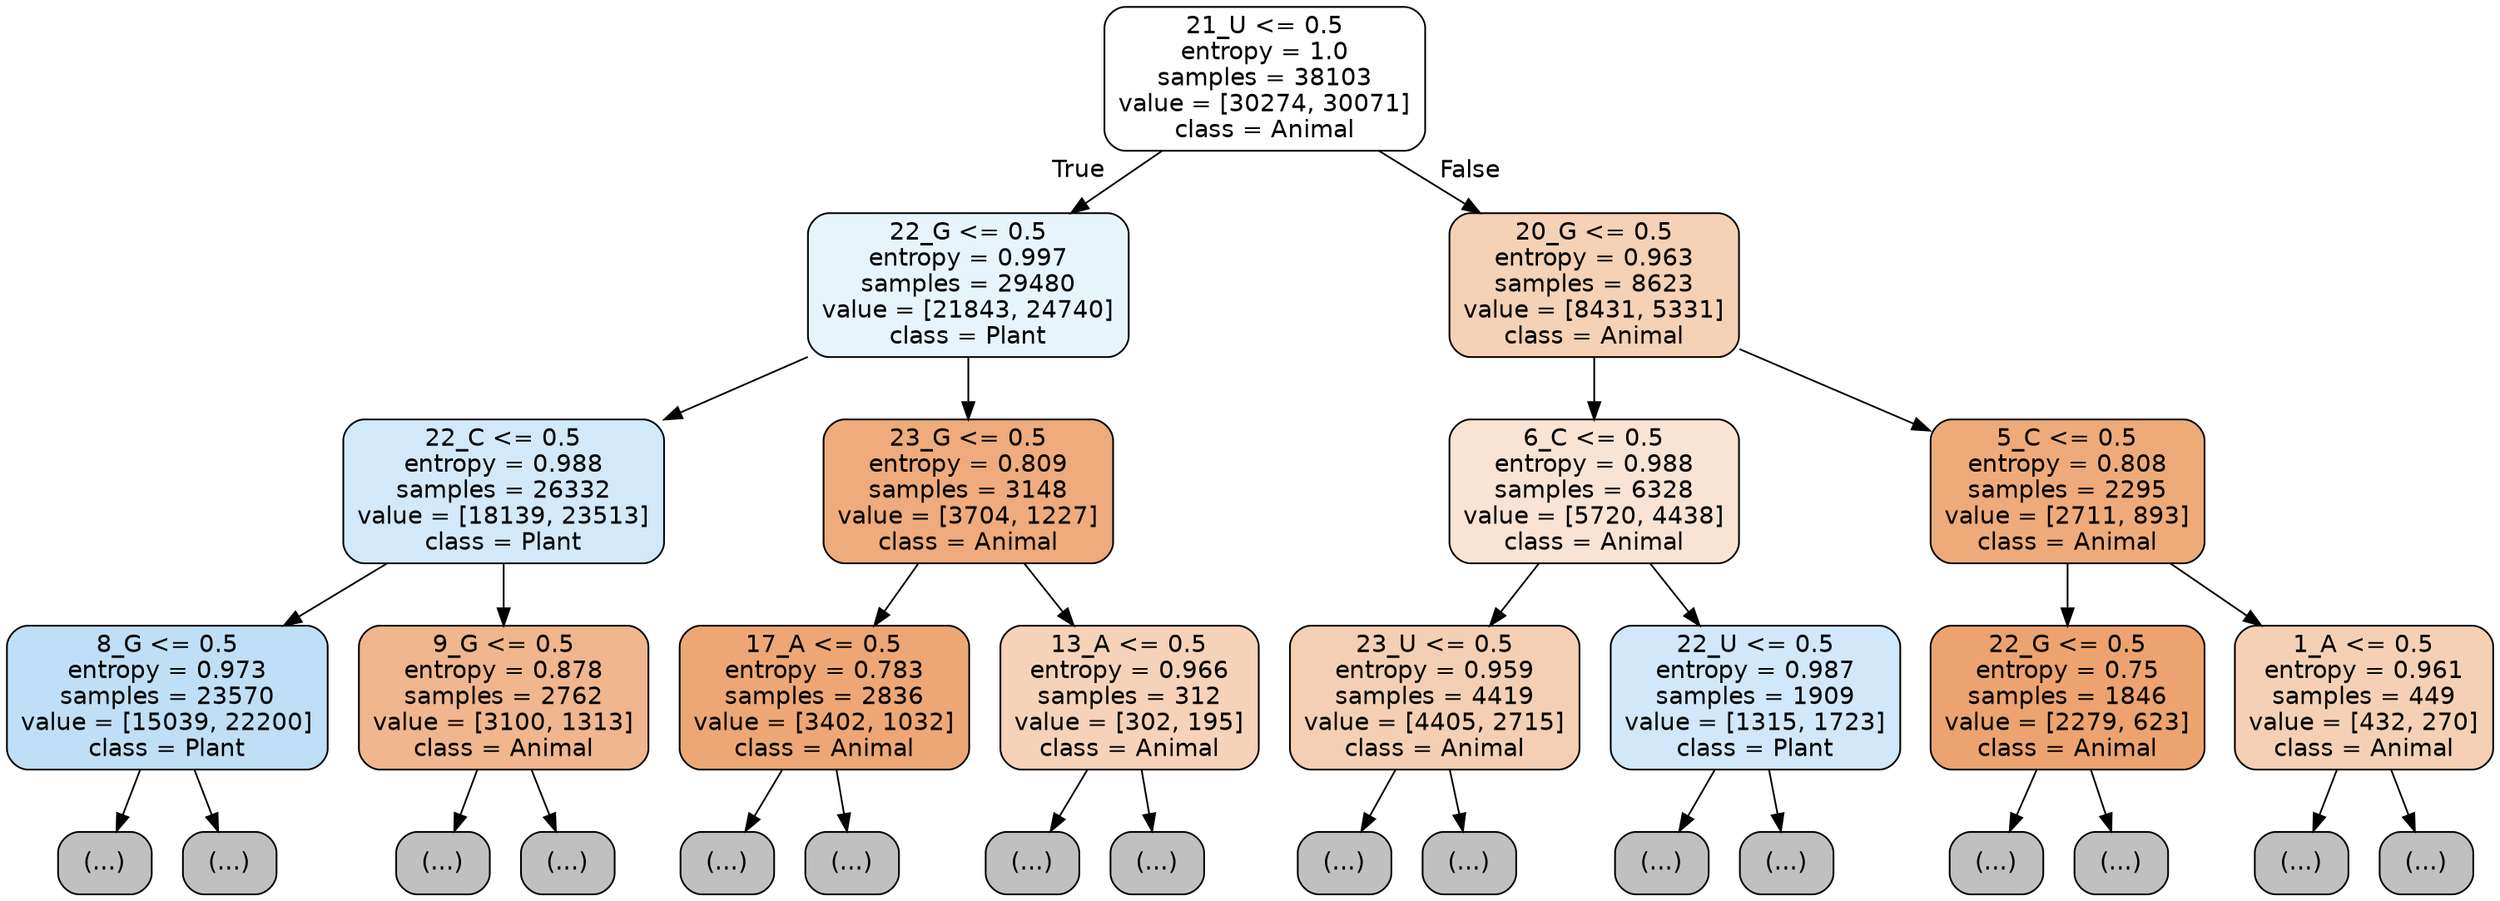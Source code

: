 digraph Tree {
node [shape=box, style="filled, rounded", color="black", fontname="helvetica"] ;
edge [fontname="helvetica"] ;
0 [label="21_U <= 0.5\nentropy = 1.0\nsamples = 38103\nvalue = [30274, 30071]\nclass = Animal", fillcolor="#fffefe"] ;
1 [label="22_G <= 0.5\nentropy = 0.997\nsamples = 29480\nvalue = [21843, 24740]\nclass = Plant", fillcolor="#e8f4fc"] ;
0 -> 1 [labeldistance=2.5, labelangle=45, headlabel="True"] ;
2 [label="22_C <= 0.5\nentropy = 0.988\nsamples = 26332\nvalue = [18139, 23513]\nclass = Plant", fillcolor="#d2e9f9"] ;
1 -> 2 ;
3 [label="8_G <= 0.5\nentropy = 0.973\nsamples = 23570\nvalue = [15039, 22200]\nclass = Plant", fillcolor="#bfdff7"] ;
2 -> 3 ;
4 [label="(...)", fillcolor="#C0C0C0"] ;
3 -> 4 ;
7703 [label="(...)", fillcolor="#C0C0C0"] ;
3 -> 7703 ;
10432 [label="9_G <= 0.5\nentropy = 0.878\nsamples = 2762\nvalue = [3100, 1313]\nclass = Animal", fillcolor="#f0b68d"] ;
2 -> 10432 ;
10433 [label="(...)", fillcolor="#C0C0C0"] ;
10432 -> 10433 ;
11518 [label="(...)", fillcolor="#C0C0C0"] ;
10432 -> 11518 ;
11907 [label="23_G <= 0.5\nentropy = 0.809\nsamples = 3148\nvalue = [3704, 1227]\nclass = Animal", fillcolor="#eeab7b"] ;
1 -> 11907 ;
11908 [label="17_A <= 0.5\nentropy = 0.783\nsamples = 2836\nvalue = [3402, 1032]\nclass = Animal", fillcolor="#eda775"] ;
11907 -> 11908 ;
11909 [label="(...)", fillcolor="#C0C0C0"] ;
11908 -> 11909 ;
12886 [label="(...)", fillcolor="#C0C0C0"] ;
11908 -> 12886 ;
13199 [label="13_A <= 0.5\nentropy = 0.966\nsamples = 312\nvalue = [302, 195]\nclass = Animal", fillcolor="#f6d2b9"] ;
11907 -> 13199 ;
13200 [label="(...)", fillcolor="#C0C0C0"] ;
13199 -> 13200 ;
13313 [label="(...)", fillcolor="#C0C0C0"] ;
13199 -> 13313 ;
13350 [label="20_G <= 0.5\nentropy = 0.963\nsamples = 8623\nvalue = [8431, 5331]\nclass = Animal", fillcolor="#f5d1b6"] ;
0 -> 13350 [labeldistance=2.5, labelangle=-45, headlabel="False"] ;
13351 [label="6_C <= 0.5\nentropy = 0.988\nsamples = 6328\nvalue = [5720, 4438]\nclass = Animal", fillcolor="#f9e3d3"] ;
13350 -> 13351 ;
13352 [label="23_U <= 0.5\nentropy = 0.959\nsamples = 4419\nvalue = [4405, 2715]\nclass = Animal", fillcolor="#f5cfb3"] ;
13351 -> 13352 ;
13353 [label="(...)", fillcolor="#C0C0C0"] ;
13352 -> 13353 ;
15444 [label="(...)", fillcolor="#C0C0C0"] ;
13352 -> 15444 ;
15579 [label="22_U <= 0.5\nentropy = 0.987\nsamples = 1909\nvalue = [1315, 1723]\nclass = Plant", fillcolor="#d0e8f9"] ;
13351 -> 15579 ;
15580 [label="(...)", fillcolor="#C0C0C0"] ;
15579 -> 15580 ;
16099 [label="(...)", fillcolor="#C0C0C0"] ;
15579 -> 16099 ;
16180 [label="5_C <= 0.5\nentropy = 0.808\nsamples = 2295\nvalue = [2711, 893]\nclass = Animal", fillcolor="#eeab7a"] ;
13350 -> 16180 ;
16181 [label="22_G <= 0.5\nentropy = 0.75\nsamples = 1846\nvalue = [2279, 623]\nclass = Animal", fillcolor="#eca36f"] ;
16180 -> 16181 ;
16182 [label="(...)", fillcolor="#C0C0C0"] ;
16181 -> 16182 ;
16759 [label="(...)", fillcolor="#C0C0C0"] ;
16181 -> 16759 ;
16860 [label="1_A <= 0.5\nentropy = 0.961\nsamples = 449\nvalue = [432, 270]\nclass = Animal", fillcolor="#f5d0b5"] ;
16180 -> 16860 ;
16861 [label="(...)", fillcolor="#C0C0C0"] ;
16860 -> 16861 ;
16980 [label="(...)", fillcolor="#C0C0C0"] ;
16860 -> 16980 ;
}